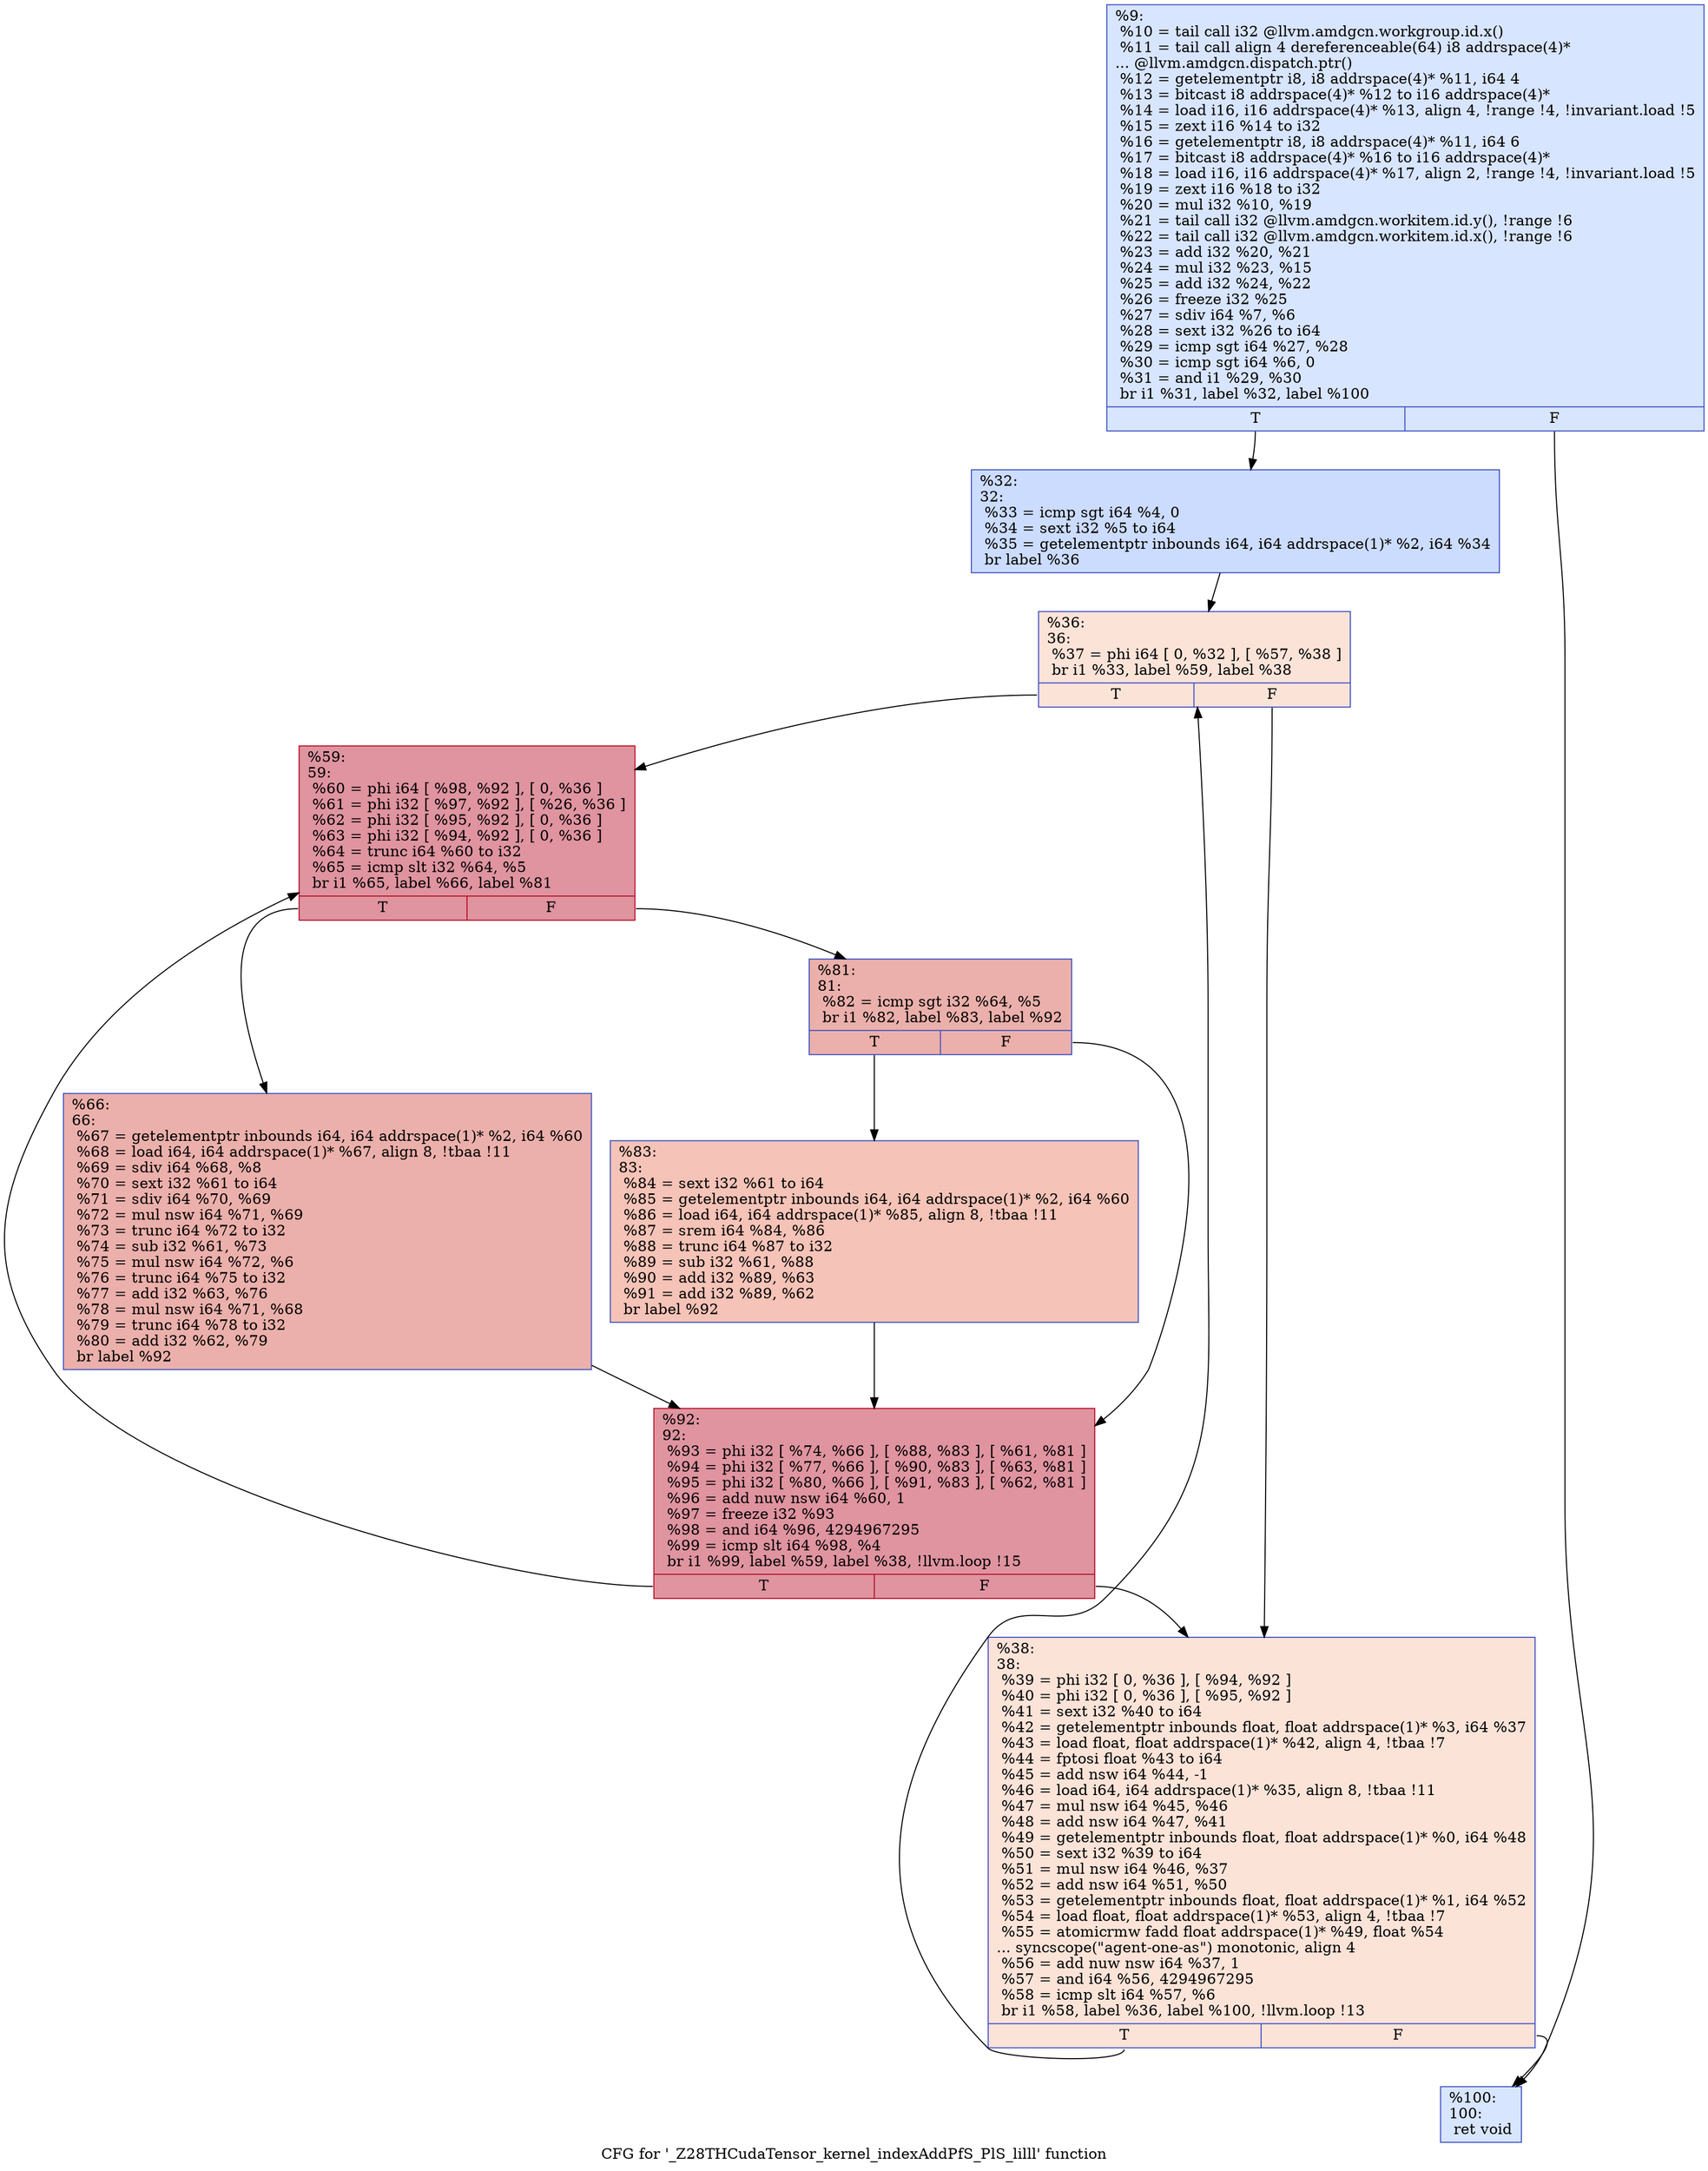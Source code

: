 digraph "CFG for '_Z28THCudaTensor_kernel_indexAddPfS_PlS_lilll' function" {
	label="CFG for '_Z28THCudaTensor_kernel_indexAddPfS_PlS_lilll' function";

	Node0x6114170 [shape=record,color="#3d50c3ff", style=filled, fillcolor="#a7c5fe70",label="{%9:\l  %10 = tail call i32 @llvm.amdgcn.workgroup.id.x()\l  %11 = tail call align 4 dereferenceable(64) i8 addrspace(4)*\l... @llvm.amdgcn.dispatch.ptr()\l  %12 = getelementptr i8, i8 addrspace(4)* %11, i64 4\l  %13 = bitcast i8 addrspace(4)* %12 to i16 addrspace(4)*\l  %14 = load i16, i16 addrspace(4)* %13, align 4, !range !4, !invariant.load !5\l  %15 = zext i16 %14 to i32\l  %16 = getelementptr i8, i8 addrspace(4)* %11, i64 6\l  %17 = bitcast i8 addrspace(4)* %16 to i16 addrspace(4)*\l  %18 = load i16, i16 addrspace(4)* %17, align 2, !range !4, !invariant.load !5\l  %19 = zext i16 %18 to i32\l  %20 = mul i32 %10, %19\l  %21 = tail call i32 @llvm.amdgcn.workitem.id.y(), !range !6\l  %22 = tail call i32 @llvm.amdgcn.workitem.id.x(), !range !6\l  %23 = add i32 %20, %21\l  %24 = mul i32 %23, %15\l  %25 = add i32 %24, %22\l  %26 = freeze i32 %25\l  %27 = sdiv i64 %7, %6\l  %28 = sext i32 %26 to i64\l  %29 = icmp sgt i64 %27, %28\l  %30 = icmp sgt i64 %6, 0\l  %31 = and i1 %29, %30\l  br i1 %31, label %32, label %100\l|{<s0>T|<s1>F}}"];
	Node0x6114170:s0 -> Node0x61188f0;
	Node0x6114170:s1 -> Node0x6118980;
	Node0x61188f0 [shape=record,color="#3d50c3ff", style=filled, fillcolor="#8caffe70",label="{%32:\l32:                                               \l  %33 = icmp sgt i64 %4, 0\l  %34 = sext i32 %5 to i64\l  %35 = getelementptr inbounds i64, i64 addrspace(1)* %2, i64 %34\l  br label %36\l}"];
	Node0x61188f0 -> Node0x6118d70;
	Node0x6118d70 [shape=record,color="#3d50c3ff", style=filled, fillcolor="#f6bfa670",label="{%36:\l36:                                               \l  %37 = phi i64 [ 0, %32 ], [ %57, %38 ]\l  br i1 %33, label %59, label %38\l|{<s0>T|<s1>F}}"];
	Node0x6118d70:s0 -> Node0x6118fa0;
	Node0x6118d70:s1 -> Node0x6118e60;
	Node0x6118e60 [shape=record,color="#3d50c3ff", style=filled, fillcolor="#f6bfa670",label="{%38:\l38:                                               \l  %39 = phi i32 [ 0, %36 ], [ %94, %92 ]\l  %40 = phi i32 [ 0, %36 ], [ %95, %92 ]\l  %41 = sext i32 %40 to i64\l  %42 = getelementptr inbounds float, float addrspace(1)* %3, i64 %37\l  %43 = load float, float addrspace(1)* %42, align 4, !tbaa !7\l  %44 = fptosi float %43 to i64\l  %45 = add nsw i64 %44, -1\l  %46 = load i64, i64 addrspace(1)* %35, align 8, !tbaa !11\l  %47 = mul nsw i64 %45, %46\l  %48 = add nsw i64 %47, %41\l  %49 = getelementptr inbounds float, float addrspace(1)* %0, i64 %48\l  %50 = sext i32 %39 to i64\l  %51 = mul nsw i64 %46, %37\l  %52 = add nsw i64 %51, %50\l  %53 = getelementptr inbounds float, float addrspace(1)* %1, i64 %52\l  %54 = load float, float addrspace(1)* %53, align 4, !tbaa !7\l  %55 = atomicrmw fadd float addrspace(1)* %49, float %54\l... syncscope(\"agent-one-as\") monotonic, align 4\l  %56 = add nuw nsw i64 %37, 1\l  %57 = and i64 %56, 4294967295\l  %58 = icmp slt i64 %57, %6\l  br i1 %58, label %36, label %100, !llvm.loop !13\l|{<s0>T|<s1>F}}"];
	Node0x6118e60:s0 -> Node0x6118d70;
	Node0x6118e60:s1 -> Node0x6118980;
	Node0x6118fa0 [shape=record,color="#b70d28ff", style=filled, fillcolor="#b70d2870",label="{%59:\l59:                                               \l  %60 = phi i64 [ %98, %92 ], [ 0, %36 ]\l  %61 = phi i32 [ %97, %92 ], [ %26, %36 ]\l  %62 = phi i32 [ %95, %92 ], [ 0, %36 ]\l  %63 = phi i32 [ %94, %92 ], [ 0, %36 ]\l  %64 = trunc i64 %60 to i32\l  %65 = icmp slt i32 %64, %5\l  br i1 %65, label %66, label %81\l|{<s0>T|<s1>F}}"];
	Node0x6118fa0:s0 -> Node0x6118b50;
	Node0x6118fa0:s1 -> Node0x6118be0;
	Node0x6118b50 [shape=record,color="#3d50c3ff", style=filled, fillcolor="#d24b4070",label="{%66:\l66:                                               \l  %67 = getelementptr inbounds i64, i64 addrspace(1)* %2, i64 %60\l  %68 = load i64, i64 addrspace(1)* %67, align 8, !tbaa !11\l  %69 = sdiv i64 %68, %8\l  %70 = sext i32 %61 to i64\l  %71 = sdiv i64 %70, %69\l  %72 = mul nsw i64 %71, %69\l  %73 = trunc i64 %72 to i32\l  %74 = sub i32 %61, %73\l  %75 = mul nsw i64 %72, %6\l  %76 = trunc i64 %75 to i32\l  %77 = add i32 %63, %76\l  %78 = mul nsw i64 %71, %68\l  %79 = trunc i64 %78 to i32\l  %80 = add i32 %62, %79\l  br label %92\l}"];
	Node0x6118b50 -> Node0x6119140;
	Node0x6118be0 [shape=record,color="#3d50c3ff", style=filled, fillcolor="#d24b4070",label="{%81:\l81:                                               \l  %82 = icmp sgt i32 %64, %5\l  br i1 %82, label %83, label %92\l|{<s0>T|<s1>F}}"];
	Node0x6118be0:s0 -> Node0x6118c70;
	Node0x6118be0:s1 -> Node0x6119140;
	Node0x6118c70 [shape=record,color="#3d50c3ff", style=filled, fillcolor="#e8765c70",label="{%83:\l83:                                               \l  %84 = sext i32 %61 to i64\l  %85 = getelementptr inbounds i64, i64 addrspace(1)* %2, i64 %60\l  %86 = load i64, i64 addrspace(1)* %85, align 8, !tbaa !11\l  %87 = srem i64 %84, %86\l  %88 = trunc i64 %87 to i32\l  %89 = sub i32 %61, %88\l  %90 = add i32 %89, %63\l  %91 = add i32 %89, %62\l  br label %92\l}"];
	Node0x6118c70 -> Node0x6119140;
	Node0x6119140 [shape=record,color="#b70d28ff", style=filled, fillcolor="#b70d2870",label="{%92:\l92:                                               \l  %93 = phi i32 [ %74, %66 ], [ %88, %83 ], [ %61, %81 ]\l  %94 = phi i32 [ %77, %66 ], [ %90, %83 ], [ %63, %81 ]\l  %95 = phi i32 [ %80, %66 ], [ %91, %83 ], [ %62, %81 ]\l  %96 = add nuw nsw i64 %60, 1\l  %97 = freeze i32 %93\l  %98 = and i64 %96, 4294967295\l  %99 = icmp slt i64 %98, %4\l  br i1 %99, label %59, label %38, !llvm.loop !15\l|{<s0>T|<s1>F}}"];
	Node0x6119140:s0 -> Node0x6118fa0;
	Node0x6119140:s1 -> Node0x6118e60;
	Node0x6118980 [shape=record,color="#3d50c3ff", style=filled, fillcolor="#a7c5fe70",label="{%100:\l100:                                              \l  ret void\l}"];
}
